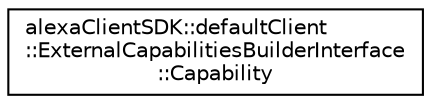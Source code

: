 digraph "Graphical Class Hierarchy"
{
 // LATEX_PDF_SIZE
  edge [fontname="Helvetica",fontsize="10",labelfontname="Helvetica",labelfontsize="10"];
  node [fontname="Helvetica",fontsize="10",shape=record];
  rankdir="LR";
  Node0 [label="alexaClientSDK::defaultClient\l::ExternalCapabilitiesBuilderInterface\l::Capability",height=0.2,width=0.4,color="black", fillcolor="white", style="filled",URL="$structalexa_client_s_d_k_1_1default_client_1_1_external_capabilities_builder_interface_1_1_capability.html",tooltip=" "];
}
